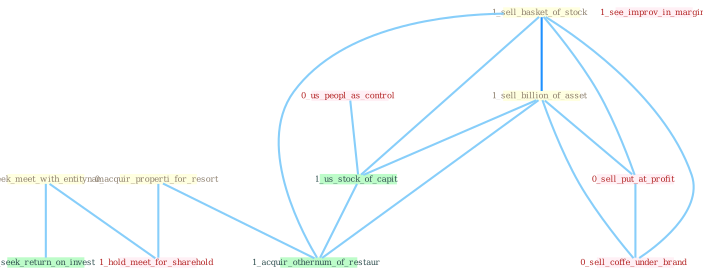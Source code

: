 Graph G{ 
    node
    [shape=polygon,style=filled,width=.5,height=.06,color="#BDFCC9",fixedsize=true,fontsize=4,
    fontcolor="#2f4f4f"];
    {node
    [color="#ffffe0", fontcolor="#8b7d6b"] "0_acquir_properti_for_resort " "0_seek_meet_with_entitynam " "1_sell_basket_of_stock " "1_sell_billion_of_asset "}
{node [color="#fff0f5", fontcolor="#b22222"] "0_us_peopl_as_control " "0_sell_put_at_profit " "1_see_improv_in_margin " "0_sell_coffe_under_brand " "1_hold_meet_for_sharehold "}
edge [color="#B0E2FF"];

	"0_acquir_properti_for_resort " -- "1_hold_meet_for_sharehold " [w="1", color="#87cefa" ];
	"0_acquir_properti_for_resort " -- "1_acquir_othernum_of_restaur " [w="1", color="#87cefa" ];
	"0_seek_meet_with_entitynam " -- "0_seek_return_on_invest " [w="1", color="#87cefa" ];
	"0_seek_meet_with_entitynam " -- "1_hold_meet_for_sharehold " [w="1", color="#87cefa" ];
	"1_sell_basket_of_stock " -- "1_sell_billion_of_asset " [w="2", color="#1e90ff" , len=0.8];
	"1_sell_basket_of_stock " -- "0_sell_put_at_profit " [w="1", color="#87cefa" ];
	"1_sell_basket_of_stock " -- "1_us_stock_of_capit " [w="1", color="#87cefa" ];
	"1_sell_basket_of_stock " -- "0_sell_coffe_under_brand " [w="1", color="#87cefa" ];
	"1_sell_basket_of_stock " -- "1_acquir_othernum_of_restaur " [w="1", color="#87cefa" ];
	"1_sell_billion_of_asset " -- "0_sell_put_at_profit " [w="1", color="#87cefa" ];
	"1_sell_billion_of_asset " -- "1_us_stock_of_capit " [w="1", color="#87cefa" ];
	"1_sell_billion_of_asset " -- "0_sell_coffe_under_brand " [w="1", color="#87cefa" ];
	"1_sell_billion_of_asset " -- "1_acquir_othernum_of_restaur " [w="1", color="#87cefa" ];
	"0_us_peopl_as_control " -- "1_us_stock_of_capit " [w="1", color="#87cefa" ];
	"0_sell_put_at_profit " -- "0_sell_coffe_under_brand " [w="1", color="#87cefa" ];
	"1_us_stock_of_capit " -- "1_acquir_othernum_of_restaur " [w="1", color="#87cefa" ];
}